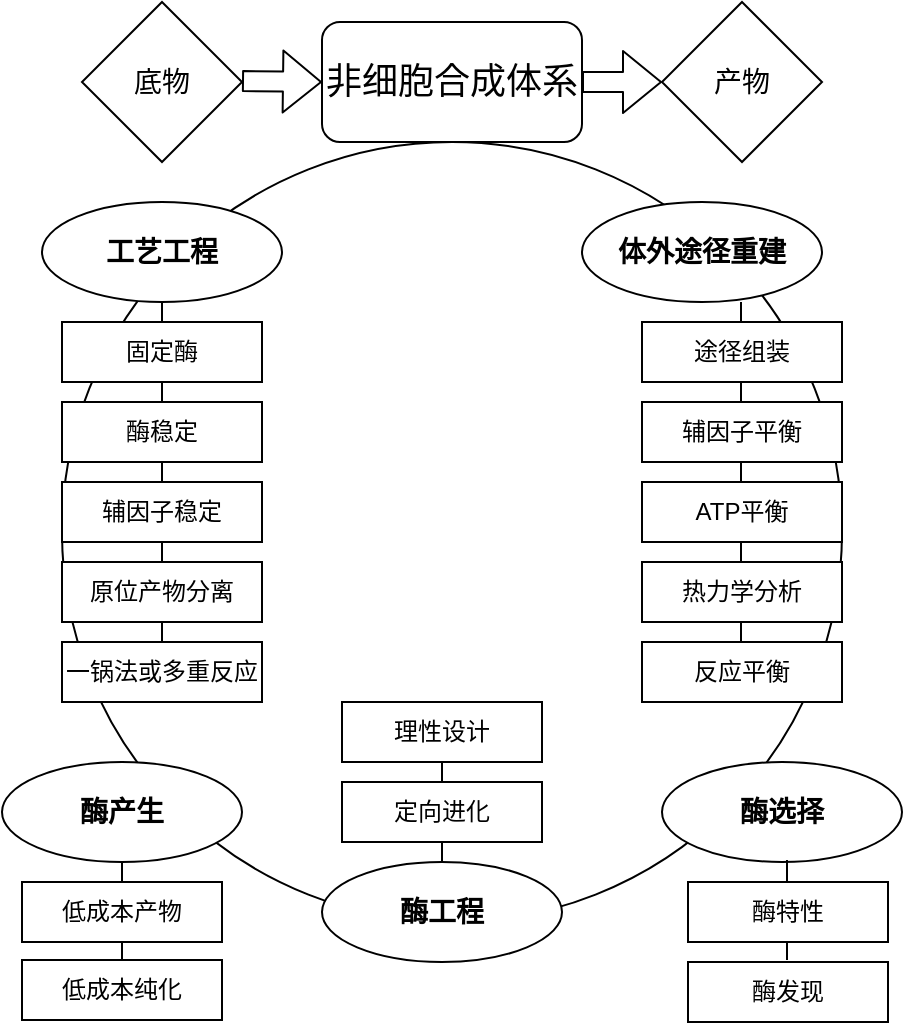 <mxfile version="14.5.4" type="github">
  <diagram id="9gSNV8PfAxB_Gv6pviNq" name="Page-1">
    <mxGraphModel dx="1038" dy="580" grid="1" gridSize="10" guides="1" tooltips="1" connect="1" arrows="1" fold="1" page="1" pageScale="1" pageWidth="827" pageHeight="1169" math="0" shadow="0">
      <root>
        <mxCell id="0" />
        <mxCell id="1" parent="0" />
        <mxCell id="Nd5JO2fUIL_0nsI4_5gD-1" value="" style="ellipse;whiteSpace=wrap;html=1;aspect=fixed;" parent="1" vertex="1">
          <mxGeometry x="180" y="120" width="390" height="390" as="geometry" />
        </mxCell>
        <mxCell id="Nd5JO2fUIL_0nsI4_5gD-2" value="&lt;font style=&quot;font-size: 18px&quot;&gt;非细胞合成体系&lt;/font&gt;" style="rounded=1;whiteSpace=wrap;html=1;" parent="1" vertex="1">
          <mxGeometry x="310" y="60" width="130" height="60" as="geometry" />
        </mxCell>
        <mxCell id="Nd5JO2fUIL_0nsI4_5gD-3" value="" style="shape=flexArrow;endArrow=classic;html=1;exitX=1;exitY=0.5;exitDx=0;exitDy=0;" parent="1" source="Nd5JO2fUIL_0nsI4_5gD-2" edge="1">
          <mxGeometry width="50" height="50" relative="1" as="geometry">
            <mxPoint x="450" y="100" as="sourcePoint" />
            <mxPoint x="480" y="90" as="targetPoint" />
          </mxGeometry>
        </mxCell>
        <mxCell id="Nd5JO2fUIL_0nsI4_5gD-4" value="" style="shape=flexArrow;endArrow=classic;html=1;exitX=1;exitY=0.5;exitDx=0;exitDy=0;entryX=0;entryY=0.5;entryDx=0;entryDy=0;" parent="1" edge="1">
          <mxGeometry width="50" height="50" relative="1" as="geometry">
            <mxPoint x="270" y="89.5" as="sourcePoint" />
            <mxPoint x="310" y="90" as="targetPoint" />
          </mxGeometry>
        </mxCell>
        <mxCell id="Nd5JO2fUIL_0nsI4_5gD-5" value="&lt;font style=&quot;font-size: 14px&quot;&gt;底物&lt;/font&gt;" style="rhombus;whiteSpace=wrap;html=1;" parent="1" vertex="1">
          <mxGeometry x="190" y="50" width="80" height="80" as="geometry" />
        </mxCell>
        <mxCell id="Nd5JO2fUIL_0nsI4_5gD-6" value="&lt;font style=&quot;font-size: 14px&quot;&gt;产物&lt;/font&gt;" style="rhombus;whiteSpace=wrap;html=1;" parent="1" vertex="1">
          <mxGeometry x="480" y="50" width="80" height="80" as="geometry" />
        </mxCell>
        <mxCell id="Nd5JO2fUIL_0nsI4_5gD-7" value="&lt;font style=&quot;font-size: 14px&quot;&gt;&lt;b&gt;工艺工程&lt;/b&gt;&lt;/font&gt;" style="ellipse;whiteSpace=wrap;html=1;" parent="1" vertex="1">
          <mxGeometry x="170" y="150" width="120" height="50" as="geometry" />
        </mxCell>
        <mxCell id="Nd5JO2fUIL_0nsI4_5gD-8" value="&lt;b&gt;&lt;font style=&quot;font-size: 14px&quot;&gt;体外途径重建&lt;/font&gt;&lt;/b&gt;" style="ellipse;whiteSpace=wrap;html=1;" parent="1" vertex="1">
          <mxGeometry x="440" y="150" width="120" height="50" as="geometry" />
        </mxCell>
        <mxCell id="Nd5JO2fUIL_0nsI4_5gD-13" value="一锅法或多重反应" style="rounded=0;whiteSpace=wrap;html=1;" parent="1" vertex="1">
          <mxGeometry x="180" y="370" width="100" height="30" as="geometry" />
        </mxCell>
        <mxCell id="Nd5JO2fUIL_0nsI4_5gD-14" value="&lt;font style=&quot;font-size: 14px&quot;&gt;&lt;b&gt;酶产生&lt;/b&gt;&lt;/font&gt;" style="ellipse;whiteSpace=wrap;html=1;" parent="1" vertex="1">
          <mxGeometry x="150" y="430" width="120" height="50" as="geometry" />
        </mxCell>
        <mxCell id="Nd5JO2fUIL_0nsI4_5gD-15" value="&lt;b&gt;&lt;font style=&quot;font-size: 14px&quot;&gt;酶工程&lt;/font&gt;&lt;/b&gt;" style="ellipse;whiteSpace=wrap;html=1;" parent="1" vertex="1">
          <mxGeometry x="310" y="480" width="120" height="50" as="geometry" />
        </mxCell>
        <mxCell id="Nd5JO2fUIL_0nsI4_5gD-16" value="&lt;font style=&quot;font-size: 14px&quot;&gt;&lt;b&gt;酶选择&lt;/b&gt;&lt;/font&gt;" style="ellipse;whiteSpace=wrap;html=1;" parent="1" vertex="1">
          <mxGeometry x="480" y="430" width="120" height="50" as="geometry" />
        </mxCell>
        <mxCell id="Nd5JO2fUIL_0nsI4_5gD-22" value="反应平衡" style="rounded=0;whiteSpace=wrap;html=1;" parent="1" vertex="1">
          <mxGeometry x="470" y="370" width="100" height="30" as="geometry" />
        </mxCell>
        <mxCell id="Nd5JO2fUIL_0nsI4_5gD-25" value="低成本纯化" style="rounded=0;whiteSpace=wrap;html=1;" parent="1" vertex="1">
          <mxGeometry x="160" y="529" width="100" height="30" as="geometry" />
        </mxCell>
        <mxCell id="Nd5JO2fUIL_0nsI4_5gD-27" value="理性设计&lt;span style=&quot;color: rgba(0 , 0 , 0 , 0) ; font-family: monospace ; font-size: 0px&quot;&gt;%3CmxGraphModel%3E%3Croot%3E%3CmxCell%20id%3D%220%22%2F%3E%3CmxCell%20id%3D%221%22%20parent%3D%220%22%2F%3E%3CmxCell%20id%3D%222%22%20value%3D%22%E4%BD%8E%E6%88%90%E6%9C%AC%E4%BA%A7%E7%89%A9%22%20style%3D%22rounded%3D0%3BwhiteSpace%3Dwrap%3Bhtml%3D1%3B%22%20vertex%3D%221%22%20parent%3D%221%22%3E%3CmxGeometry%20x%3D%22160%22%20y%3D%22490%22%20width%3D%22100%22%20height%3D%2230%22%20as%3D%22geometry%22%2F%3E%3C%2FmxCell%3E%3C%2Froot%3E%3C%2FmxGraphModel%3E&lt;/span&gt;" style="rounded=0;whiteSpace=wrap;html=1;" parent="1" vertex="1">
          <mxGeometry x="320" y="400" width="100" height="30" as="geometry" />
        </mxCell>
        <mxCell id="Nd5JO2fUIL_0nsI4_5gD-29" value="酶发现" style="rounded=0;whiteSpace=wrap;html=1;" parent="1" vertex="1">
          <mxGeometry x="493" y="530" width="100" height="30" as="geometry" />
        </mxCell>
        <mxCell id="Nd5JO2fUIL_0nsI4_5gD-30" value="" style="endArrow=none;html=1;entryX=0.5;entryY=1;entryDx=0;entryDy=0;" parent="1" source="Nd5JO2fUIL_0nsI4_5gD-13" target="Nd5JO2fUIL_0nsI4_5gD-7" edge="1">
          <mxGeometry width="50" height="50" relative="1" as="geometry">
            <mxPoint x="300" y="250" as="sourcePoint" />
            <mxPoint x="350" y="200" as="targetPoint" />
          </mxGeometry>
        </mxCell>
        <mxCell id="Nd5JO2fUIL_0nsI4_5gD-9" value="固定酶" style="rounded=0;whiteSpace=wrap;html=1;" parent="1" vertex="1">
          <mxGeometry x="180" y="210" width="100" height="30" as="geometry" />
        </mxCell>
        <mxCell id="Nd5JO2fUIL_0nsI4_5gD-10" value="酶稳定" style="rounded=0;whiteSpace=wrap;html=1;" parent="1" vertex="1">
          <mxGeometry x="180" y="250" width="100" height="30" as="geometry" />
        </mxCell>
        <mxCell id="Nd5JO2fUIL_0nsI4_5gD-11" value="辅因子稳定" style="rounded=0;whiteSpace=wrap;html=1;" parent="1" vertex="1">
          <mxGeometry x="180" y="290" width="100" height="30" as="geometry" />
        </mxCell>
        <mxCell id="Nd5JO2fUIL_0nsI4_5gD-12" value="原位产物分离" style="rounded=0;whiteSpace=wrap;html=1;" parent="1" vertex="1">
          <mxGeometry x="180" y="330" width="100" height="30" as="geometry" />
        </mxCell>
        <mxCell id="Nd5JO2fUIL_0nsI4_5gD-31" value="" style="endArrow=none;html=1;entryX=0.5;entryY=1;entryDx=0;entryDy=0;" parent="1" edge="1">
          <mxGeometry width="50" height="50" relative="1" as="geometry">
            <mxPoint x="519.5" y="370" as="sourcePoint" />
            <mxPoint x="519.5" y="200" as="targetPoint" />
          </mxGeometry>
        </mxCell>
        <mxCell id="Nd5JO2fUIL_0nsI4_5gD-23" value="途径组装" style="rounded=0;whiteSpace=wrap;html=1;" parent="1" vertex="1">
          <mxGeometry x="470" y="210" width="100" height="30" as="geometry" />
        </mxCell>
        <mxCell id="Nd5JO2fUIL_0nsI4_5gD-18" value="辅因子平衡&lt;span style=&quot;color: rgba(0 , 0 , 0 , 0) ; font-family: monospace ; font-size: 0px&quot;&gt;%3CmxGraphModel%3E%3Croot%3E%3CmxCell%20id%3D%220%22%2F%3E%3CmxCell%20id%3D%221%22%20parent%3D%220%22%2F%3E%3CmxCell%20id%3D%222%22%20value%3D%22%E5%9B%BA%E5%AE%9A%E9%85%B6%22%20style%3D%22rounded%3D0%3BwhiteSpace%3Dwrap%3Bhtml%3D1%3B%22%20vertex%3D%221%22%20parent%3D%221%22%3E%3CmxGeometry%20x%3D%22180%22%20y%3D%22210%22%20width%3D%22100%22%20height%3D%2230%22%20as%3D%22geometry%22%2F%3E%3C%2FmxCell%3E%3C%2Froot%3E%3C%2FmxGraphModel%3E&lt;/span&gt;" style="rounded=0;whiteSpace=wrap;html=1;" parent="1" vertex="1">
          <mxGeometry x="470" y="250" width="100" height="30" as="geometry" />
        </mxCell>
        <mxCell id="Nd5JO2fUIL_0nsI4_5gD-19" value="ATP平衡" style="rounded=0;whiteSpace=wrap;html=1;" parent="1" vertex="1">
          <mxGeometry x="470" y="290" width="100" height="30" as="geometry" />
        </mxCell>
        <mxCell id="Nd5JO2fUIL_0nsI4_5gD-20" value="热力学分析&lt;span style=&quot;color: rgba(0 , 0 , 0 , 0) ; font-family: monospace ; font-size: 0px&quot;&gt;%3CmxGraphModel%3E%3Croot%3E%3CmxCell%20id%3D%220%22%2F%3E%3CmxCell%20id%3D%221%22%20parent%3D%220%22%2F%3E%3CmxCell%20id%3D%222%22%20value%3D%22%E5%9B%BA%E5%AE%9A%E9%85%B6%22%20style%3D%22rounded%3D0%3BwhiteSpace%3Dwrap%3Bhtml%3D1%3B%22%20vertex%3D%221%22%20parent%3D%221%22%3E%3CmxGeometry%20x%3D%22180%22%20y%3D%22210%22%20width%3D%22100%22%20height%3D%2230%22%20as%3D%22geometry%22%2F%3E%3C%2FmxCell%3E%3C%2Froot%3E%3C%2FmxGraphModel%3E&lt;/span&gt;" style="rounded=0;whiteSpace=wrap;html=1;" parent="1" vertex="1">
          <mxGeometry x="470" y="330" width="100" height="30" as="geometry" />
        </mxCell>
        <mxCell id="Nd5JO2fUIL_0nsI4_5gD-32" value="" style="endArrow=none;html=1;entryX=0.5;entryY=1;entryDx=0;entryDy=0;" parent="1" source="Nd5JO2fUIL_0nsI4_5gD-25" target="Nd5JO2fUIL_0nsI4_5gD-14" edge="1">
          <mxGeometry width="50" height="50" relative="1" as="geometry">
            <mxPoint x="60" y="520" as="sourcePoint" />
            <mxPoint x="110" y="470" as="targetPoint" />
          </mxGeometry>
        </mxCell>
        <mxCell id="Nd5JO2fUIL_0nsI4_5gD-24" value="低成本产物" style="rounded=0;whiteSpace=wrap;html=1;" parent="1" vertex="1">
          <mxGeometry x="160" y="490" width="100" height="30" as="geometry" />
        </mxCell>
        <mxCell id="Nd5JO2fUIL_0nsI4_5gD-33" value="" style="endArrow=none;html=1;exitX=0.5;exitY=1;exitDx=0;exitDy=0;" parent="1" source="Nd5JO2fUIL_0nsI4_5gD-27" target="Nd5JO2fUIL_0nsI4_5gD-15" edge="1">
          <mxGeometry width="50" height="50" relative="1" as="geometry">
            <mxPoint x="380" y="400" as="sourcePoint" />
            <mxPoint x="430" y="350" as="targetPoint" />
          </mxGeometry>
        </mxCell>
        <mxCell id="Nd5JO2fUIL_0nsI4_5gD-34" value="" style="endArrow=none;html=1;exitX=0.5;exitY=1;exitDx=0;exitDy=0;" parent="1" edge="1">
          <mxGeometry width="50" height="50" relative="1" as="geometry">
            <mxPoint x="542.5" y="479" as="sourcePoint" />
            <mxPoint x="542.5" y="529" as="targetPoint" />
          </mxGeometry>
        </mxCell>
        <mxCell id="Nd5JO2fUIL_0nsI4_5gD-26" value="定向进化" style="rounded=0;whiteSpace=wrap;html=1;" parent="1" vertex="1">
          <mxGeometry x="320" y="440" width="100" height="30" as="geometry" />
        </mxCell>
        <mxCell id="Nd5JO2fUIL_0nsI4_5gD-28" value="酶特性&lt;span style=&quot;color: rgba(0 , 0 , 0 , 0) ; font-family: monospace ; font-size: 0px&quot;&gt;%3CmxGraphModel%3E%3Croot%3E%3CmxCell%20id%3D%220%22%2F%3E%3CmxCell%20id%3D%221%22%20parent%3D%220%22%2F%3E%3CmxCell%20id%3D%222%22%20value%3D%22%E4%BD%8E%E6%88%90%E6%9C%AC%E4%BA%A7%E7%89%A9%22%20style%3D%22rounded%3D0%3BwhiteSpace%3Dwrap%3Bhtml%3D1%3B%22%20vertex%3D%221%22%20parent%3D%221%22%3E%3CmxGeometry%20x%3D%22160%22%20y%3D%22490%22%20width%3D%22100%22%20height%3D%2230%22%20as%3D%22geometry%22%2F%3E%3C%2FmxCell%3E%3C%2Froot%3E%3C%2FmxGraphModel%3E&lt;/span&gt;" style="rounded=0;whiteSpace=wrap;html=1;" parent="1" vertex="1">
          <mxGeometry x="493" y="490" width="100" height="30" as="geometry" />
        </mxCell>
      </root>
    </mxGraphModel>
  </diagram>
</mxfile>
